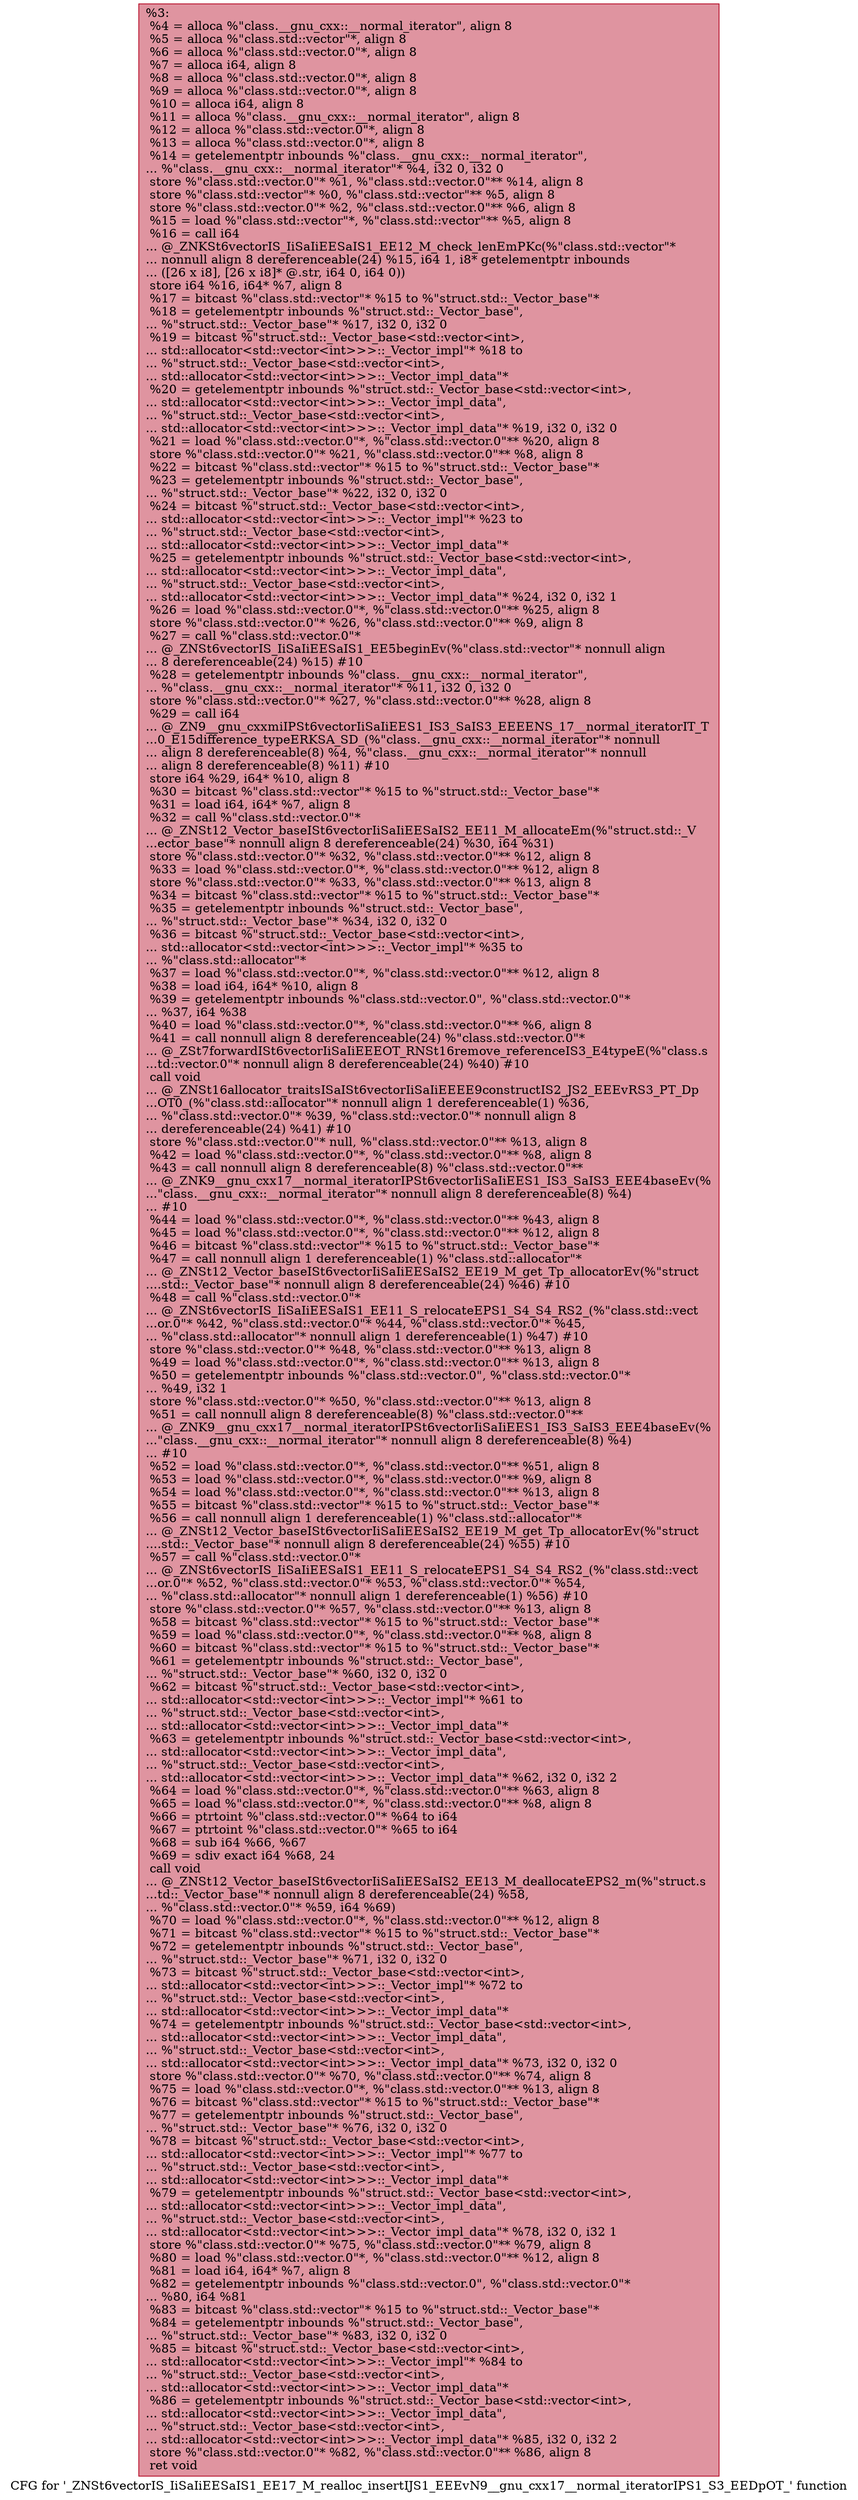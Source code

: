digraph "CFG for '_ZNSt6vectorIS_IiSaIiEESaIS1_EE17_M_realloc_insertIJS1_EEEvN9__gnu_cxx17__normal_iteratorIPS1_S3_EEDpOT_' function" {
	label="CFG for '_ZNSt6vectorIS_IiSaIiEESaIS1_EE17_M_realloc_insertIJS1_EEEvN9__gnu_cxx17__normal_iteratorIPS1_S3_EEDpOT_' function";

	Node0x55aa9ab898f0 [shape=record,color="#b70d28ff", style=filled, fillcolor="#b70d2870",label="{%3:\l  %4 = alloca %\"class.__gnu_cxx::__normal_iterator\", align 8\l  %5 = alloca %\"class.std::vector\"*, align 8\l  %6 = alloca %\"class.std::vector.0\"*, align 8\l  %7 = alloca i64, align 8\l  %8 = alloca %\"class.std::vector.0\"*, align 8\l  %9 = alloca %\"class.std::vector.0\"*, align 8\l  %10 = alloca i64, align 8\l  %11 = alloca %\"class.__gnu_cxx::__normal_iterator\", align 8\l  %12 = alloca %\"class.std::vector.0\"*, align 8\l  %13 = alloca %\"class.std::vector.0\"*, align 8\l  %14 = getelementptr inbounds %\"class.__gnu_cxx::__normal_iterator\",\l... %\"class.__gnu_cxx::__normal_iterator\"* %4, i32 0, i32 0\l  store %\"class.std::vector.0\"* %1, %\"class.std::vector.0\"** %14, align 8\l  store %\"class.std::vector\"* %0, %\"class.std::vector\"** %5, align 8\l  store %\"class.std::vector.0\"* %2, %\"class.std::vector.0\"** %6, align 8\l  %15 = load %\"class.std::vector\"*, %\"class.std::vector\"** %5, align 8\l  %16 = call i64\l... @_ZNKSt6vectorIS_IiSaIiEESaIS1_EE12_M_check_lenEmPKc(%\"class.std::vector\"*\l... nonnull align 8 dereferenceable(24) %15, i64 1, i8* getelementptr inbounds\l... ([26 x i8], [26 x i8]* @.str, i64 0, i64 0))\l  store i64 %16, i64* %7, align 8\l  %17 = bitcast %\"class.std::vector\"* %15 to %\"struct.std::_Vector_base\"*\l  %18 = getelementptr inbounds %\"struct.std::_Vector_base\",\l... %\"struct.std::_Vector_base\"* %17, i32 0, i32 0\l  %19 = bitcast %\"struct.std::_Vector_base\<std::vector\<int\>,\l... std::allocator\<std::vector\<int\>\>\>::_Vector_impl\"* %18 to\l... %\"struct.std::_Vector_base\<std::vector\<int\>,\l... std::allocator\<std::vector\<int\>\>\>::_Vector_impl_data\"*\l  %20 = getelementptr inbounds %\"struct.std::_Vector_base\<std::vector\<int\>,\l... std::allocator\<std::vector\<int\>\>\>::_Vector_impl_data\",\l... %\"struct.std::_Vector_base\<std::vector\<int\>,\l... std::allocator\<std::vector\<int\>\>\>::_Vector_impl_data\"* %19, i32 0, i32 0\l  %21 = load %\"class.std::vector.0\"*, %\"class.std::vector.0\"** %20, align 8\l  store %\"class.std::vector.0\"* %21, %\"class.std::vector.0\"** %8, align 8\l  %22 = bitcast %\"class.std::vector\"* %15 to %\"struct.std::_Vector_base\"*\l  %23 = getelementptr inbounds %\"struct.std::_Vector_base\",\l... %\"struct.std::_Vector_base\"* %22, i32 0, i32 0\l  %24 = bitcast %\"struct.std::_Vector_base\<std::vector\<int\>,\l... std::allocator\<std::vector\<int\>\>\>::_Vector_impl\"* %23 to\l... %\"struct.std::_Vector_base\<std::vector\<int\>,\l... std::allocator\<std::vector\<int\>\>\>::_Vector_impl_data\"*\l  %25 = getelementptr inbounds %\"struct.std::_Vector_base\<std::vector\<int\>,\l... std::allocator\<std::vector\<int\>\>\>::_Vector_impl_data\",\l... %\"struct.std::_Vector_base\<std::vector\<int\>,\l... std::allocator\<std::vector\<int\>\>\>::_Vector_impl_data\"* %24, i32 0, i32 1\l  %26 = load %\"class.std::vector.0\"*, %\"class.std::vector.0\"** %25, align 8\l  store %\"class.std::vector.0\"* %26, %\"class.std::vector.0\"** %9, align 8\l  %27 = call %\"class.std::vector.0\"*\l... @_ZNSt6vectorIS_IiSaIiEESaIS1_EE5beginEv(%\"class.std::vector\"* nonnull align\l... 8 dereferenceable(24) %15) #10\l  %28 = getelementptr inbounds %\"class.__gnu_cxx::__normal_iterator\",\l... %\"class.__gnu_cxx::__normal_iterator\"* %11, i32 0, i32 0\l  store %\"class.std::vector.0\"* %27, %\"class.std::vector.0\"** %28, align 8\l  %29 = call i64\l... @_ZN9__gnu_cxxmiIPSt6vectorIiSaIiEES1_IS3_SaIS3_EEEENS_17__normal_iteratorIT_T\l...0_E15difference_typeERKSA_SD_(%\"class.__gnu_cxx::__normal_iterator\"* nonnull\l... align 8 dereferenceable(8) %4, %\"class.__gnu_cxx::__normal_iterator\"* nonnull\l... align 8 dereferenceable(8) %11) #10\l  store i64 %29, i64* %10, align 8\l  %30 = bitcast %\"class.std::vector\"* %15 to %\"struct.std::_Vector_base\"*\l  %31 = load i64, i64* %7, align 8\l  %32 = call %\"class.std::vector.0\"*\l... @_ZNSt12_Vector_baseISt6vectorIiSaIiEESaIS2_EE11_M_allocateEm(%\"struct.std::_V\l...ector_base\"* nonnull align 8 dereferenceable(24) %30, i64 %31)\l  store %\"class.std::vector.0\"* %32, %\"class.std::vector.0\"** %12, align 8\l  %33 = load %\"class.std::vector.0\"*, %\"class.std::vector.0\"** %12, align 8\l  store %\"class.std::vector.0\"* %33, %\"class.std::vector.0\"** %13, align 8\l  %34 = bitcast %\"class.std::vector\"* %15 to %\"struct.std::_Vector_base\"*\l  %35 = getelementptr inbounds %\"struct.std::_Vector_base\",\l... %\"struct.std::_Vector_base\"* %34, i32 0, i32 0\l  %36 = bitcast %\"struct.std::_Vector_base\<std::vector\<int\>,\l... std::allocator\<std::vector\<int\>\>\>::_Vector_impl\"* %35 to\l... %\"class.std::allocator\"*\l  %37 = load %\"class.std::vector.0\"*, %\"class.std::vector.0\"** %12, align 8\l  %38 = load i64, i64* %10, align 8\l  %39 = getelementptr inbounds %\"class.std::vector.0\", %\"class.std::vector.0\"*\l... %37, i64 %38\l  %40 = load %\"class.std::vector.0\"*, %\"class.std::vector.0\"** %6, align 8\l  %41 = call nonnull align 8 dereferenceable(24) %\"class.std::vector.0\"*\l... @_ZSt7forwardISt6vectorIiSaIiEEEOT_RNSt16remove_referenceIS3_E4typeE(%\"class.s\l...td::vector.0\"* nonnull align 8 dereferenceable(24) %40) #10\l  call void\l... @_ZNSt16allocator_traitsISaISt6vectorIiSaIiEEEE9constructIS2_JS2_EEEvRS3_PT_Dp\l...OT0_(%\"class.std::allocator\"* nonnull align 1 dereferenceable(1) %36,\l... %\"class.std::vector.0\"* %39, %\"class.std::vector.0\"* nonnull align 8\l... dereferenceable(24) %41) #10\l  store %\"class.std::vector.0\"* null, %\"class.std::vector.0\"** %13, align 8\l  %42 = load %\"class.std::vector.0\"*, %\"class.std::vector.0\"** %8, align 8\l  %43 = call nonnull align 8 dereferenceable(8) %\"class.std::vector.0\"**\l... @_ZNK9__gnu_cxx17__normal_iteratorIPSt6vectorIiSaIiEES1_IS3_SaIS3_EEE4baseEv(%\l...\"class.__gnu_cxx::__normal_iterator\"* nonnull align 8 dereferenceable(8) %4)\l... #10\l  %44 = load %\"class.std::vector.0\"*, %\"class.std::vector.0\"** %43, align 8\l  %45 = load %\"class.std::vector.0\"*, %\"class.std::vector.0\"** %12, align 8\l  %46 = bitcast %\"class.std::vector\"* %15 to %\"struct.std::_Vector_base\"*\l  %47 = call nonnull align 1 dereferenceable(1) %\"class.std::allocator\"*\l... @_ZNSt12_Vector_baseISt6vectorIiSaIiEESaIS2_EE19_M_get_Tp_allocatorEv(%\"struct\l....std::_Vector_base\"* nonnull align 8 dereferenceable(24) %46) #10\l  %48 = call %\"class.std::vector.0\"*\l... @_ZNSt6vectorIS_IiSaIiEESaIS1_EE11_S_relocateEPS1_S4_S4_RS2_(%\"class.std::vect\l...or.0\"* %42, %\"class.std::vector.0\"* %44, %\"class.std::vector.0\"* %45,\l... %\"class.std::allocator\"* nonnull align 1 dereferenceable(1) %47) #10\l  store %\"class.std::vector.0\"* %48, %\"class.std::vector.0\"** %13, align 8\l  %49 = load %\"class.std::vector.0\"*, %\"class.std::vector.0\"** %13, align 8\l  %50 = getelementptr inbounds %\"class.std::vector.0\", %\"class.std::vector.0\"*\l... %49, i32 1\l  store %\"class.std::vector.0\"* %50, %\"class.std::vector.0\"** %13, align 8\l  %51 = call nonnull align 8 dereferenceable(8) %\"class.std::vector.0\"**\l... @_ZNK9__gnu_cxx17__normal_iteratorIPSt6vectorIiSaIiEES1_IS3_SaIS3_EEE4baseEv(%\l...\"class.__gnu_cxx::__normal_iterator\"* nonnull align 8 dereferenceable(8) %4)\l... #10\l  %52 = load %\"class.std::vector.0\"*, %\"class.std::vector.0\"** %51, align 8\l  %53 = load %\"class.std::vector.0\"*, %\"class.std::vector.0\"** %9, align 8\l  %54 = load %\"class.std::vector.0\"*, %\"class.std::vector.0\"** %13, align 8\l  %55 = bitcast %\"class.std::vector\"* %15 to %\"struct.std::_Vector_base\"*\l  %56 = call nonnull align 1 dereferenceable(1) %\"class.std::allocator\"*\l... @_ZNSt12_Vector_baseISt6vectorIiSaIiEESaIS2_EE19_M_get_Tp_allocatorEv(%\"struct\l....std::_Vector_base\"* nonnull align 8 dereferenceable(24) %55) #10\l  %57 = call %\"class.std::vector.0\"*\l... @_ZNSt6vectorIS_IiSaIiEESaIS1_EE11_S_relocateEPS1_S4_S4_RS2_(%\"class.std::vect\l...or.0\"* %52, %\"class.std::vector.0\"* %53, %\"class.std::vector.0\"* %54,\l... %\"class.std::allocator\"* nonnull align 1 dereferenceable(1) %56) #10\l  store %\"class.std::vector.0\"* %57, %\"class.std::vector.0\"** %13, align 8\l  %58 = bitcast %\"class.std::vector\"* %15 to %\"struct.std::_Vector_base\"*\l  %59 = load %\"class.std::vector.0\"*, %\"class.std::vector.0\"** %8, align 8\l  %60 = bitcast %\"class.std::vector\"* %15 to %\"struct.std::_Vector_base\"*\l  %61 = getelementptr inbounds %\"struct.std::_Vector_base\",\l... %\"struct.std::_Vector_base\"* %60, i32 0, i32 0\l  %62 = bitcast %\"struct.std::_Vector_base\<std::vector\<int\>,\l... std::allocator\<std::vector\<int\>\>\>::_Vector_impl\"* %61 to\l... %\"struct.std::_Vector_base\<std::vector\<int\>,\l... std::allocator\<std::vector\<int\>\>\>::_Vector_impl_data\"*\l  %63 = getelementptr inbounds %\"struct.std::_Vector_base\<std::vector\<int\>,\l... std::allocator\<std::vector\<int\>\>\>::_Vector_impl_data\",\l... %\"struct.std::_Vector_base\<std::vector\<int\>,\l... std::allocator\<std::vector\<int\>\>\>::_Vector_impl_data\"* %62, i32 0, i32 2\l  %64 = load %\"class.std::vector.0\"*, %\"class.std::vector.0\"** %63, align 8\l  %65 = load %\"class.std::vector.0\"*, %\"class.std::vector.0\"** %8, align 8\l  %66 = ptrtoint %\"class.std::vector.0\"* %64 to i64\l  %67 = ptrtoint %\"class.std::vector.0\"* %65 to i64\l  %68 = sub i64 %66, %67\l  %69 = sdiv exact i64 %68, 24\l  call void\l... @_ZNSt12_Vector_baseISt6vectorIiSaIiEESaIS2_EE13_M_deallocateEPS2_m(%\"struct.s\l...td::_Vector_base\"* nonnull align 8 dereferenceable(24) %58,\l... %\"class.std::vector.0\"* %59, i64 %69)\l  %70 = load %\"class.std::vector.0\"*, %\"class.std::vector.0\"** %12, align 8\l  %71 = bitcast %\"class.std::vector\"* %15 to %\"struct.std::_Vector_base\"*\l  %72 = getelementptr inbounds %\"struct.std::_Vector_base\",\l... %\"struct.std::_Vector_base\"* %71, i32 0, i32 0\l  %73 = bitcast %\"struct.std::_Vector_base\<std::vector\<int\>,\l... std::allocator\<std::vector\<int\>\>\>::_Vector_impl\"* %72 to\l... %\"struct.std::_Vector_base\<std::vector\<int\>,\l... std::allocator\<std::vector\<int\>\>\>::_Vector_impl_data\"*\l  %74 = getelementptr inbounds %\"struct.std::_Vector_base\<std::vector\<int\>,\l... std::allocator\<std::vector\<int\>\>\>::_Vector_impl_data\",\l... %\"struct.std::_Vector_base\<std::vector\<int\>,\l... std::allocator\<std::vector\<int\>\>\>::_Vector_impl_data\"* %73, i32 0, i32 0\l  store %\"class.std::vector.0\"* %70, %\"class.std::vector.0\"** %74, align 8\l  %75 = load %\"class.std::vector.0\"*, %\"class.std::vector.0\"** %13, align 8\l  %76 = bitcast %\"class.std::vector\"* %15 to %\"struct.std::_Vector_base\"*\l  %77 = getelementptr inbounds %\"struct.std::_Vector_base\",\l... %\"struct.std::_Vector_base\"* %76, i32 0, i32 0\l  %78 = bitcast %\"struct.std::_Vector_base\<std::vector\<int\>,\l... std::allocator\<std::vector\<int\>\>\>::_Vector_impl\"* %77 to\l... %\"struct.std::_Vector_base\<std::vector\<int\>,\l... std::allocator\<std::vector\<int\>\>\>::_Vector_impl_data\"*\l  %79 = getelementptr inbounds %\"struct.std::_Vector_base\<std::vector\<int\>,\l... std::allocator\<std::vector\<int\>\>\>::_Vector_impl_data\",\l... %\"struct.std::_Vector_base\<std::vector\<int\>,\l... std::allocator\<std::vector\<int\>\>\>::_Vector_impl_data\"* %78, i32 0, i32 1\l  store %\"class.std::vector.0\"* %75, %\"class.std::vector.0\"** %79, align 8\l  %80 = load %\"class.std::vector.0\"*, %\"class.std::vector.0\"** %12, align 8\l  %81 = load i64, i64* %7, align 8\l  %82 = getelementptr inbounds %\"class.std::vector.0\", %\"class.std::vector.0\"*\l... %80, i64 %81\l  %83 = bitcast %\"class.std::vector\"* %15 to %\"struct.std::_Vector_base\"*\l  %84 = getelementptr inbounds %\"struct.std::_Vector_base\",\l... %\"struct.std::_Vector_base\"* %83, i32 0, i32 0\l  %85 = bitcast %\"struct.std::_Vector_base\<std::vector\<int\>,\l... std::allocator\<std::vector\<int\>\>\>::_Vector_impl\"* %84 to\l... %\"struct.std::_Vector_base\<std::vector\<int\>,\l... std::allocator\<std::vector\<int\>\>\>::_Vector_impl_data\"*\l  %86 = getelementptr inbounds %\"struct.std::_Vector_base\<std::vector\<int\>,\l... std::allocator\<std::vector\<int\>\>\>::_Vector_impl_data\",\l... %\"struct.std::_Vector_base\<std::vector\<int\>,\l... std::allocator\<std::vector\<int\>\>\>::_Vector_impl_data\"* %85, i32 0, i32 2\l  store %\"class.std::vector.0\"* %82, %\"class.std::vector.0\"** %86, align 8\l  ret void\l}"];
}

